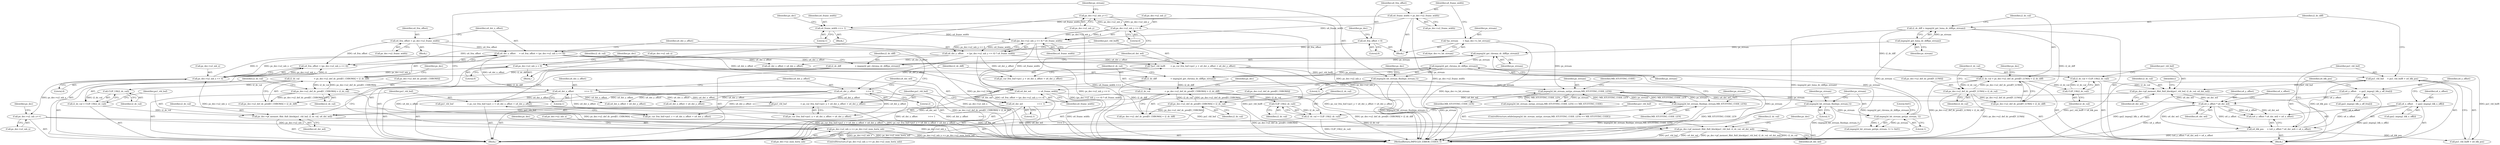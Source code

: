 digraph "1_Android_ffab15eb80630dc799eb410855c93525b75233c3_1@API" {
"1000363" [label="(Call,ps_dec->pf_memset_8bit_8x8_block(pu1_vld_buf, i2_dc_val, u4_dst_wd))"];
"1000330" [label="(Call,pu1_vld_buf                     = ps_cur_frm_buf->pu1_v + u4_dst_x_offset + u4_dst_y_offset)"];
"1000284" [label="(Call,u4_dst_x_offset                >>= 1)"];
"1000172" [label="(Call,u4_dst_x_offset     = u4_frm_offset + (ps_dec->u2_mb_x << 4))"];
"1000140" [label="(Call,u4_frm_offset = 0)"];
"1000160" [label="(Call,u4_frm_offset = ps_dec->u2_frame_width)"];
"1000176" [label="(Call,ps_dec->u2_mb_x << 4)"];
"1000400" [label="(Call,ps_dec->u2_mb_x = 0)"];
"1000392" [label="(Call,ps_dec->u2_mb_x == ps_dec->u2_num_horiz_mb)"];
"1000371" [label="(Call,ps_dec->u2_mb_x++)"];
"1000287" [label="(Call,u4_dst_y_offset                >>= 2)"];
"1000182" [label="(Call,u4_dst_y_offset     = (ps_dec->u2_mb_y << 4) * u4_frame_width)"];
"1000184" [label="(Call,(ps_dec->u2_mb_y << 4) * u4_frame_width)"];
"1000185" [label="(Call,ps_dec->u2_mb_y << 4)"];
"1000405" [label="(Call,ps_dec->u2_mb_y++)"];
"1000150" [label="(Call,u4_frame_width <<= 1)"];
"1000134" [label="(Call,u4_frame_width = ps_dec->u2_frame_width)"];
"1000359" [label="(Call,i2_dc_val = CLIP_U8(i2_dc_val))"];
"1000361" [label="(Call,CLIP_U8(i2_dc_val))"];
"1000343" [label="(Call,i2_dc_val                      = ps_dec->u2_def_dc_pred[V_CHROMA] + i2_dc_diff)"];
"1000352" [label="(Call,ps_dec->u2_def_dc_pred[V_CHROMA] = i2_dc_val)"];
"1000339" [label="(Call,i2_dc_diff                     = impeg2d_get_chroma_dc_diff(ps_stream))"];
"1000341" [label="(Call,impeg2d_get_chroma_dc_diff(ps_stream))"];
"1000304" [label="(Call,impeg2d_get_chroma_dc_diff(ps_stream))"];
"1000258" [label="(Call,impeg2d_get_luma_dc_diff(ps_stream))"];
"1000219" [label="(Call,impeg2d_bit_stream_get(ps_stream, 1))"];
"1000214" [label="(Call,impeg2d_bit_stream_flush(ps_stream,1))"];
"1000207" [label="(Call,impeg2d_bit_stream_nxt(ps_stream,MB_STUFFING_CODE_LEN))"];
"1000125" [label="(Call,*ps_stream       = &ps_dec->s_bit_stream)"];
"1000409" [label="(Call,impeg2d_bit_stream_flush(ps_stream,1))"];
"1000211" [label="(Call,impeg2d_bit_stream_flush(ps_stream,MB_STUFFING_CODE_LEN))"];
"1000326" [label="(Call,ps_dec->pf_memset_8bit_8x8_block(pu1_vld_buf, i2_dc_val, u4_dst_wd))"];
"1000293" [label="(Call,pu1_vld_buf                     = ps_cur_frm_buf->pu1_u + u4_dst_x_offset + u4_dst_y_offset)"];
"1000322" [label="(Call,i2_dc_val = CLIP_U8(i2_dc_val))"];
"1000324" [label="(Call,CLIP_U8(i2_dc_val))"];
"1000306" [label="(Call,i2_dc_val                      = ps_dec->u2_def_dc_pred[U_CHROMA] + i2_dc_diff)"];
"1000315" [label="(Call,ps_dec->u2_def_dc_pred[U_CHROMA] = i2_dc_val)"];
"1000302" [label="(Call,i2_dc_diff                     = impeg2d_get_chroma_dc_diff(ps_stream))"];
"1000290" [label="(Call,u4_dst_wd                      >>= 1)"];
"1000202" [label="(Call,u4_dst_wd           = u4_frame_width)"];
"1000280" [label="(Call,ps_dec->pf_memset_8bit_8x8_block(pu1_vld_buf, i2_dc_val, u4_dst_wd))"];
"1000251" [label="(Call,pu1_vld_buf     = pu1_vld_buf8 + u4_blk_pos)"];
"1000192" [label="(Call,*pu1_vld_buf8        = ps_cur_frm_buf->pu1_y + u4_dst_x_offset + u4_dst_y_offset)"];
"1000244" [label="(Call,u4_blk_pos     = (u4_y_offset * u4_dst_wd) + u4_x_offset)"];
"1000247" [label="(Call,u4_y_offset * u4_dst_wd)"];
"1000239" [label="(Call,u4_y_offset    = gai2_impeg2_blk_y_off_frm[i])"];
"1000234" [label="(Call,u4_x_offset    = gai2_impeg2_blk_x_off[i])"];
"1000276" [label="(Call,i2_dc_val = CLIP_U8(i2_dc_val))"];
"1000278" [label="(Call,CLIP_U8(i2_dc_val))"];
"1000260" [label="(Call,i2_dc_val = ps_dec->u2_def_dc_pred[Y_LUMA] + i2_dc_diff)"];
"1000269" [label="(Call,ps_dec->u2_def_dc_pred[Y_LUMA] = i2_dc_val)"];
"1000256" [label="(Call,i2_dc_diff = impeg2d_get_luma_dc_diff(ps_stream))"];
"1000193" [label="(Identifier,pu1_vld_buf8)"];
"1000160" [label="(Call,u4_frm_offset = ps_dec->u2_frame_width)"];
"1000173" [label="(Identifier,u4_dst_x_offset)"];
"1000430" [label="(MethodReturn,IMPEG2D_ERROR_CODES_T)"];
"1000404" [label="(Literal,0)"];
"1000345" [label="(Call,ps_dec->u2_def_dc_pred[V_CHROMA] + i2_dc_diff)"];
"1000295" [label="(Call,ps_cur_frm_buf->pu1_u + u4_dst_x_offset + u4_dst_y_offset)"];
"1000365" [label="(Identifier,i2_dc_val)"];
"1000222" [label="(Literal,0x01)"];
"1000396" [label="(Call,ps_dec->u2_num_horiz_mb)"];
"1000372" [label="(Call,ps_dec->u2_mb_x)"];
"1000216" [label="(Literal,1)"];
"1000341" [label="(Call,impeg2d_get_chroma_dc_diff(ps_stream))"];
"1000174" [label="(Call,u4_frm_offset + (ps_dec->u2_mb_x << 4))"];
"1000318" [label="(Identifier,ps_dec)"];
"1000315" [label="(Call,ps_dec->u2_def_dc_pred[U_CHROMA] = i2_dc_val)"];
"1000269" [label="(Call,ps_dec->u2_def_dc_pred[Y_LUMA] = i2_dc_val)"];
"1000328" [label="(Identifier,i2_dc_val)"];
"1000307" [label="(Identifier,i2_dc_val)"];
"1000316" [label="(Call,ps_dec->u2_def_dc_pred[U_CHROMA])"];
"1000287" [label="(Call,u4_dst_y_offset                >>= 2)"];
"1000401" [label="(Call,ps_dec->u2_mb_x)"];
"1000149" [label="(Block,)"];
"1000258" [label="(Call,impeg2d_get_luma_dc_diff(ps_stream))"];
"1000332" [label="(Call,ps_cur_frm_buf->pu1_v + u4_dst_x_offset + u4_dst_y_offset)"];
"1000321" [label="(Identifier,i2_dc_val)"];
"1000329" [label="(Identifier,u4_dst_wd)"];
"1000220" [label="(Identifier,ps_stream)"];
"1000214" [label="(Call,impeg2d_bit_stream_flush(ps_stream,1))"];
"1000323" [label="(Identifier,i2_dc_val)"];
"1000291" [label="(Identifier,u4_dst_wd)"];
"1000280" [label="(Call,ps_dec->pf_memset_8bit_8x8_block(pu1_vld_buf, i2_dc_val, u4_dst_wd))"];
"1000392" [label="(Call,ps_dec->u2_mb_x == ps_dec->u2_num_horiz_mb)"];
"1000330" [label="(Call,pu1_vld_buf                     = ps_cur_frm_buf->pu1_v + u4_dst_x_offset + u4_dst_y_offset)"];
"1000306" [label="(Call,i2_dc_val                      = ps_dec->u2_def_dc_pred[U_CHROMA] + i2_dc_diff)"];
"1000186" [label="(Call,ps_dec->u2_mb_y)"];
"1000206" [label="(Call,impeg2d_bit_stream_nxt(ps_stream,MB_STUFFING_CODE_LEN) == MB_STUFFING_CODE)"];
"1000159" [label="(Block,)"];
"1000215" [label="(Identifier,ps_stream)"];
"1000363" [label="(Call,ps_dec->pf_memset_8bit_8x8_block(pu1_vld_buf, i2_dc_val, u4_dst_wd))"];
"1000402" [label="(Identifier,ps_dec)"];
"1000208" [label="(Identifier,ps_stream)"];
"1000194" [label="(Call,ps_cur_frm_buf->pu1_y + u4_dst_x_offset + u4_dst_y_offset)"];
"1000270" [label="(Call,ps_dec->u2_def_dc_pred[Y_LUMA])"];
"1000236" [label="(Call,gai2_impeg2_blk_x_off[i])"];
"1000253" [label="(Call,pu1_vld_buf8 + u4_blk_pos)"];
"1000302" [label="(Call,i2_dc_diff                     = impeg2d_get_chroma_dc_diff(ps_stream))"];
"1000251" [label="(Call,pu1_vld_buf     = pu1_vld_buf8 + u4_blk_pos)"];
"1000272" [label="(Identifier,ps_dec)"];
"1000126" [label="(Identifier,ps_stream)"];
"1000152" [label="(Literal,1)"];
"1000411" [label="(Literal,1)"];
"1000360" [label="(Identifier,i2_dc_val)"];
"1000262" [label="(Call,ps_dec->u2_def_dc_pred[Y_LUMA] + i2_dc_diff)"];
"1000190" [label="(Identifier,u4_frame_width)"];
"1000235" [label="(Identifier,u4_x_offset)"];
"1000289" [label="(Literal,2)"];
"1000256" [label="(Call,i2_dc_diff = impeg2d_get_luma_dc_diff(ps_stream))"];
"1000286" [label="(Literal,1)"];
"1000304" [label="(Call,impeg2d_get_chroma_dc_diff(ps_stream))"];
"1000283" [label="(Identifier,u4_dst_wd)"];
"1000213" [label="(Identifier,MB_STUFFING_CODE_LEN)"];
"1000156" [label="(Identifier,ps_dec)"];
"1000284" [label="(Call,u4_dst_x_offset                >>= 1)"];
"1000134" [label="(Call,u4_frame_width = ps_dec->u2_frame_width)"];
"1000353" [label="(Call,ps_dec->u2_def_dc_pred[V_CHROMA])"];
"1000405" [label="(Call,ps_dec->u2_mb_y++)"];
"1000303" [label="(Identifier,i2_dc_diff)"];
"1000391" [label="(ControlStructure,if (ps_dec->u2_mb_x == ps_dec->u2_num_horiz_mb))"];
"1000184" [label="(Call,(ps_dec->u2_mb_y << 4) * u4_frame_width)"];
"1000140" [label="(Call,u4_frm_offset = 0)"];
"1000285" [label="(Identifier,u4_dst_x_offset)"];
"1000257" [label="(Identifier,i2_dc_diff)"];
"1000250" [label="(Identifier,u4_x_offset)"];
"1000161" [label="(Identifier,u4_frm_offset)"];
"1000189" [label="(Literal,4)"];
"1000212" [label="(Identifier,ps_stream)"];
"1000249" [label="(Identifier,u4_dst_wd)"];
"1000352" [label="(Call,ps_dec->u2_def_dc_pred[V_CHROMA] = i2_dc_val)"];
"1000141" [label="(Identifier,u4_frm_offset)"];
"1000239" [label="(Call,u4_y_offset    = gai2_impeg2_blk_y_off_frm[i])"];
"1000361" [label="(Call,CLIP_U8(i2_dc_val))"];
"1000400" [label="(Call,ps_dec->u2_mb_x = 0)"];
"1000281" [label="(Identifier,pu1_vld_buf)"];
"1000218" [label="(Call,impeg2d_bit_stream_get(ps_stream, 1) != 0x01)"];
"1000322" [label="(Call,i2_dc_val = CLIP_U8(i2_dc_val))"];
"1000192" [label="(Call,*pu1_vld_buf8        = ps_cur_frm_buf->pu1_y + u4_dst_x_offset + u4_dst_y_offset)"];
"1000221" [label="(Literal,1)"];
"1000327" [label="(Identifier,pu1_vld_buf)"];
"1000136" [label="(Call,ps_dec->u2_frame_width)"];
"1000151" [label="(Identifier,u4_frame_width)"];
"1000276" [label="(Call,i2_dc_val = CLIP_U8(i2_dc_val))"];
"1000177" [label="(Call,ps_dec->u2_mb_x)"];
"1000260" [label="(Call,i2_dc_val = ps_dec->u2_def_dc_pred[Y_LUMA] + i2_dc_diff)"];
"1000244" [label="(Call,u4_blk_pos     = (u4_y_offset * u4_dst_wd) + u4_x_offset)"];
"1000277" [label="(Identifier,i2_dc_val)"];
"1000241" [label="(Call,gai2_impeg2_blk_y_off_frm[i])"];
"1000210" [label="(Identifier,MB_STUFFING_CODE)"];
"1000366" [label="(Identifier,u4_dst_wd)"];
"1000233" [label="(Block,)"];
"1000219" [label="(Call,impeg2d_bit_stream_get(ps_stream, 1))"];
"1000207" [label="(Call,impeg2d_bit_stream_nxt(ps_stream,MB_STUFFING_CODE_LEN))"];
"1000362" [label="(Identifier,i2_dc_val)"];
"1000232" [label="(Identifier,i)"];
"1000162" [label="(Call,ps_dec->u2_frame_width)"];
"1000202" [label="(Call,u4_dst_wd           = u4_frame_width)"];
"1000369" [label="(Identifier,ps_dec)"];
"1000246" [label="(Call,(u4_y_offset * u4_dst_wd) + u4_x_offset)"];
"1000275" [label="(Identifier,i2_dc_val)"];
"1000305" [label="(Identifier,ps_stream)"];
"1000379" [label="(Identifier,ps_dec)"];
"1000343" [label="(Call,i2_dc_val                      = ps_dec->u2_def_dc_pred[V_CHROMA] + i2_dc_diff)"];
"1000371" [label="(Call,ps_dec->u2_mb_x++)"];
"1000150" [label="(Call,u4_frame_width <<= 1)"];
"1000355" [label="(Identifier,ps_dec)"];
"1000125" [label="(Call,*ps_stream       = &ps_dec->s_bit_stream)"];
"1000245" [label="(Identifier,u4_blk_pos)"];
"1000308" [label="(Call,ps_dec->u2_def_dc_pred[U_CHROMA] + i2_dc_diff)"];
"1000290" [label="(Call,u4_dst_wd                      >>= 1)"];
"1000172" [label="(Call,u4_dst_x_offset     = u4_frm_offset + (ps_dec->u2_mb_x << 4))"];
"1000182" [label="(Call,u4_dst_y_offset     = (ps_dec->u2_mb_y << 4) * u4_frame_width)"];
"1000293" [label="(Call,pu1_vld_buf                     = ps_cur_frm_buf->pu1_u + u4_dst_x_offset + u4_dst_y_offset)"];
"1000204" [label="(Identifier,u4_frame_width)"];
"1000183" [label="(Identifier,u4_dst_y_offset)"];
"1000198" [label="(Call,u4_dst_x_offset + u4_dst_y_offset)"];
"1000359" [label="(Call,i2_dc_val = CLIP_U8(i2_dc_val))"];
"1000247" [label="(Call,u4_y_offset * u4_dst_wd)"];
"1000340" [label="(Identifier,i2_dc_diff)"];
"1000127" [label="(Call,&ps_dec->s_bit_stream)"];
"1000234" [label="(Call,u4_x_offset    = gai2_impeg2_blk_x_off[i])"];
"1000203" [label="(Identifier,u4_dst_wd)"];
"1000185" [label="(Call,ps_dec->u2_mb_y << 4)"];
"1000407" [label="(Identifier,ps_dec)"];
"1000294" [label="(Identifier,pu1_vld_buf)"];
"1000180" [label="(Literal,4)"];
"1000248" [label="(Identifier,u4_y_offset)"];
"1000344" [label="(Identifier,i2_dc_val)"];
"1000292" [label="(Literal,1)"];
"1000240" [label="(Identifier,u4_y_offset)"];
"1000399" [label="(Block,)"];
"1000415" [label="(Identifier,ps_dec)"];
"1000325" [label="(Identifier,i2_dc_val)"];
"1000326" [label="(Call,ps_dec->pf_memset_8bit_8x8_block(pu1_vld_buf, i2_dc_val, u4_dst_wd))"];
"1000324" [label="(Call,CLIP_U8(i2_dc_val))"];
"1000336" [label="(Call,u4_dst_x_offset + u4_dst_y_offset)"];
"1000339" [label="(Call,i2_dc_diff                     = impeg2d_get_chroma_dc_diff(ps_stream))"];
"1000282" [label="(Identifier,i2_dc_val)"];
"1000342" [label="(Identifier,ps_stream)"];
"1000393" [label="(Call,ps_dec->u2_mb_x)"];
"1000409" [label="(Call,impeg2d_bit_stream_flush(ps_stream,1))"];
"1000410" [label="(Identifier,ps_stream)"];
"1000406" [label="(Call,ps_dec->u2_mb_y)"];
"1000331" [label="(Identifier,pu1_vld_buf)"];
"1000364" [label="(Identifier,pu1_vld_buf)"];
"1000278" [label="(Call,CLIP_U8(i2_dc_val))"];
"1000142" [label="(Literal,0)"];
"1000176" [label="(Call,ps_dec->u2_mb_x << 4)"];
"1000279" [label="(Identifier,i2_dc_val)"];
"1000261" [label="(Identifier,i2_dc_val)"];
"1000205" [label="(ControlStructure,while(impeg2d_bit_stream_nxt(ps_stream,MB_STUFFING_CODE_LEN) == MB_STUFFING_CODE))"];
"1000252" [label="(Identifier,pu1_vld_buf)"];
"1000299" [label="(Call,u4_dst_x_offset + u4_dst_y_offset)"];
"1000211" [label="(Call,impeg2d_bit_stream_flush(ps_stream,MB_STUFFING_CODE_LEN))"];
"1000146" [label="(Identifier,ps_dec)"];
"1000259" [label="(Identifier,ps_stream)"];
"1000115" [label="(Block,)"];
"1000288" [label="(Identifier,u4_dst_y_offset)"];
"1000358" [label="(Identifier,i2_dc_val)"];
"1000209" [label="(Identifier,MB_STUFFING_CODE_LEN)"];
"1000166" [label="(Block,)"];
"1000135" [label="(Identifier,u4_frame_width)"];
"1000363" -> "1000166"  [label="AST: "];
"1000363" -> "1000366"  [label="CFG: "];
"1000364" -> "1000363"  [label="AST: "];
"1000365" -> "1000363"  [label="AST: "];
"1000366" -> "1000363"  [label="AST: "];
"1000369" -> "1000363"  [label="CFG: "];
"1000363" -> "1000430"  [label="DDG: i2_dc_val"];
"1000363" -> "1000430"  [label="DDG: pu1_vld_buf"];
"1000363" -> "1000430"  [label="DDG: u4_dst_wd"];
"1000363" -> "1000430"  [label="DDG: ps_dec->pf_memset_8bit_8x8_block(pu1_vld_buf, i2_dc_val, u4_dst_wd)"];
"1000330" -> "1000363"  [label="DDG: pu1_vld_buf"];
"1000359" -> "1000363"  [label="DDG: i2_dc_val"];
"1000326" -> "1000363"  [label="DDG: u4_dst_wd"];
"1000330" -> "1000166"  [label="AST: "];
"1000330" -> "1000332"  [label="CFG: "];
"1000331" -> "1000330"  [label="AST: "];
"1000332" -> "1000330"  [label="AST: "];
"1000340" -> "1000330"  [label="CFG: "];
"1000330" -> "1000430"  [label="DDG: ps_cur_frm_buf->pu1_v + u4_dst_x_offset + u4_dst_y_offset"];
"1000284" -> "1000330"  [label="DDG: u4_dst_x_offset"];
"1000287" -> "1000330"  [label="DDG: u4_dst_y_offset"];
"1000284" -> "1000166"  [label="AST: "];
"1000284" -> "1000286"  [label="CFG: "];
"1000285" -> "1000284"  [label="AST: "];
"1000286" -> "1000284"  [label="AST: "];
"1000288" -> "1000284"  [label="CFG: "];
"1000284" -> "1000430"  [label="DDG: u4_dst_x_offset                >>= 1"];
"1000172" -> "1000284"  [label="DDG: u4_dst_x_offset"];
"1000284" -> "1000293"  [label="DDG: u4_dst_x_offset"];
"1000284" -> "1000295"  [label="DDG: u4_dst_x_offset"];
"1000284" -> "1000299"  [label="DDG: u4_dst_x_offset"];
"1000284" -> "1000332"  [label="DDG: u4_dst_x_offset"];
"1000284" -> "1000336"  [label="DDG: u4_dst_x_offset"];
"1000172" -> "1000166"  [label="AST: "];
"1000172" -> "1000174"  [label="CFG: "];
"1000173" -> "1000172"  [label="AST: "];
"1000174" -> "1000172"  [label="AST: "];
"1000183" -> "1000172"  [label="CFG: "];
"1000172" -> "1000430"  [label="DDG: u4_frm_offset + (ps_dec->u2_mb_x << 4)"];
"1000140" -> "1000172"  [label="DDG: u4_frm_offset"];
"1000160" -> "1000172"  [label="DDG: u4_frm_offset"];
"1000176" -> "1000172"  [label="DDG: ps_dec->u2_mb_x"];
"1000176" -> "1000172"  [label="DDG: 4"];
"1000172" -> "1000192"  [label="DDG: u4_dst_x_offset"];
"1000172" -> "1000194"  [label="DDG: u4_dst_x_offset"];
"1000172" -> "1000198"  [label="DDG: u4_dst_x_offset"];
"1000140" -> "1000115"  [label="AST: "];
"1000140" -> "1000142"  [label="CFG: "];
"1000141" -> "1000140"  [label="AST: "];
"1000142" -> "1000140"  [label="AST: "];
"1000146" -> "1000140"  [label="CFG: "];
"1000140" -> "1000174"  [label="DDG: u4_frm_offset"];
"1000160" -> "1000159"  [label="AST: "];
"1000160" -> "1000162"  [label="CFG: "];
"1000161" -> "1000160"  [label="AST: "];
"1000162" -> "1000160"  [label="AST: "];
"1000173" -> "1000160"  [label="CFG: "];
"1000160" -> "1000430"  [label="DDG: ps_dec->u2_frame_width"];
"1000160" -> "1000174"  [label="DDG: u4_frm_offset"];
"1000176" -> "1000174"  [label="AST: "];
"1000176" -> "1000180"  [label="CFG: "];
"1000177" -> "1000176"  [label="AST: "];
"1000180" -> "1000176"  [label="AST: "];
"1000174" -> "1000176"  [label="CFG: "];
"1000176" -> "1000174"  [label="DDG: ps_dec->u2_mb_x"];
"1000176" -> "1000174"  [label="DDG: 4"];
"1000400" -> "1000176"  [label="DDG: ps_dec->u2_mb_x"];
"1000392" -> "1000176"  [label="DDG: ps_dec->u2_mb_x"];
"1000176" -> "1000371"  [label="DDG: ps_dec->u2_mb_x"];
"1000400" -> "1000399"  [label="AST: "];
"1000400" -> "1000404"  [label="CFG: "];
"1000401" -> "1000400"  [label="AST: "];
"1000404" -> "1000400"  [label="AST: "];
"1000407" -> "1000400"  [label="CFG: "];
"1000400" -> "1000430"  [label="DDG: ps_dec->u2_mb_x"];
"1000392" -> "1000391"  [label="AST: "];
"1000392" -> "1000396"  [label="CFG: "];
"1000393" -> "1000392"  [label="AST: "];
"1000396" -> "1000392"  [label="AST: "];
"1000402" -> "1000392"  [label="CFG: "];
"1000410" -> "1000392"  [label="CFG: "];
"1000392" -> "1000430"  [label="DDG: ps_dec->u2_num_horiz_mb"];
"1000392" -> "1000430"  [label="DDG: ps_dec->u2_mb_x == ps_dec->u2_num_horiz_mb"];
"1000392" -> "1000430"  [label="DDG: ps_dec->u2_mb_x"];
"1000371" -> "1000392"  [label="DDG: ps_dec->u2_mb_x"];
"1000371" -> "1000166"  [label="AST: "];
"1000371" -> "1000372"  [label="CFG: "];
"1000372" -> "1000371"  [label="AST: "];
"1000379" -> "1000371"  [label="CFG: "];
"1000371" -> "1000430"  [label="DDG: ps_dec->u2_mb_x"];
"1000287" -> "1000166"  [label="AST: "];
"1000287" -> "1000289"  [label="CFG: "];
"1000288" -> "1000287"  [label="AST: "];
"1000289" -> "1000287"  [label="AST: "];
"1000291" -> "1000287"  [label="CFG: "];
"1000287" -> "1000430"  [label="DDG: u4_dst_y_offset                >>= 2"];
"1000182" -> "1000287"  [label="DDG: u4_dst_y_offset"];
"1000287" -> "1000293"  [label="DDG: u4_dst_y_offset"];
"1000287" -> "1000295"  [label="DDG: u4_dst_y_offset"];
"1000287" -> "1000299"  [label="DDG: u4_dst_y_offset"];
"1000287" -> "1000332"  [label="DDG: u4_dst_y_offset"];
"1000287" -> "1000336"  [label="DDG: u4_dst_y_offset"];
"1000182" -> "1000166"  [label="AST: "];
"1000182" -> "1000184"  [label="CFG: "];
"1000183" -> "1000182"  [label="AST: "];
"1000184" -> "1000182"  [label="AST: "];
"1000193" -> "1000182"  [label="CFG: "];
"1000182" -> "1000430"  [label="DDG: (ps_dec->u2_mb_y << 4) * u4_frame_width"];
"1000184" -> "1000182"  [label="DDG: ps_dec->u2_mb_y << 4"];
"1000184" -> "1000182"  [label="DDG: u4_frame_width"];
"1000182" -> "1000192"  [label="DDG: u4_dst_y_offset"];
"1000182" -> "1000194"  [label="DDG: u4_dst_y_offset"];
"1000182" -> "1000198"  [label="DDG: u4_dst_y_offset"];
"1000184" -> "1000190"  [label="CFG: "];
"1000185" -> "1000184"  [label="AST: "];
"1000190" -> "1000184"  [label="AST: "];
"1000184" -> "1000430"  [label="DDG: ps_dec->u2_mb_y << 4"];
"1000185" -> "1000184"  [label="DDG: ps_dec->u2_mb_y"];
"1000185" -> "1000184"  [label="DDG: 4"];
"1000150" -> "1000184"  [label="DDG: u4_frame_width"];
"1000134" -> "1000184"  [label="DDG: u4_frame_width"];
"1000184" -> "1000202"  [label="DDG: u4_frame_width"];
"1000185" -> "1000189"  [label="CFG: "];
"1000186" -> "1000185"  [label="AST: "];
"1000189" -> "1000185"  [label="AST: "];
"1000190" -> "1000185"  [label="CFG: "];
"1000185" -> "1000430"  [label="DDG: ps_dec->u2_mb_y"];
"1000405" -> "1000185"  [label="DDG: ps_dec->u2_mb_y"];
"1000185" -> "1000405"  [label="DDG: ps_dec->u2_mb_y"];
"1000405" -> "1000399"  [label="AST: "];
"1000405" -> "1000406"  [label="CFG: "];
"1000406" -> "1000405"  [label="AST: "];
"1000410" -> "1000405"  [label="CFG: "];
"1000405" -> "1000430"  [label="DDG: ps_dec->u2_mb_y"];
"1000150" -> "1000149"  [label="AST: "];
"1000150" -> "1000152"  [label="CFG: "];
"1000151" -> "1000150"  [label="AST: "];
"1000152" -> "1000150"  [label="AST: "];
"1000156" -> "1000150"  [label="CFG: "];
"1000150" -> "1000430"  [label="DDG: u4_frame_width <<= 1"];
"1000134" -> "1000150"  [label="DDG: u4_frame_width"];
"1000134" -> "1000115"  [label="AST: "];
"1000134" -> "1000136"  [label="CFG: "];
"1000135" -> "1000134"  [label="AST: "];
"1000136" -> "1000134"  [label="AST: "];
"1000141" -> "1000134"  [label="CFG: "];
"1000134" -> "1000430"  [label="DDG: ps_dec->u2_frame_width"];
"1000359" -> "1000166"  [label="AST: "];
"1000359" -> "1000361"  [label="CFG: "];
"1000360" -> "1000359"  [label="AST: "];
"1000361" -> "1000359"  [label="AST: "];
"1000364" -> "1000359"  [label="CFG: "];
"1000359" -> "1000430"  [label="DDG: CLIP_U8(i2_dc_val)"];
"1000361" -> "1000359"  [label="DDG: i2_dc_val"];
"1000361" -> "1000362"  [label="CFG: "];
"1000362" -> "1000361"  [label="AST: "];
"1000343" -> "1000361"  [label="DDG: i2_dc_val"];
"1000343" -> "1000166"  [label="AST: "];
"1000343" -> "1000345"  [label="CFG: "];
"1000344" -> "1000343"  [label="AST: "];
"1000345" -> "1000343"  [label="AST: "];
"1000355" -> "1000343"  [label="CFG: "];
"1000343" -> "1000430"  [label="DDG: ps_dec->u2_def_dc_pred[V_CHROMA] + i2_dc_diff"];
"1000352" -> "1000343"  [label="DDG: ps_dec->u2_def_dc_pred[V_CHROMA]"];
"1000339" -> "1000343"  [label="DDG: i2_dc_diff"];
"1000343" -> "1000352"  [label="DDG: i2_dc_val"];
"1000352" -> "1000166"  [label="AST: "];
"1000352" -> "1000358"  [label="CFG: "];
"1000353" -> "1000352"  [label="AST: "];
"1000358" -> "1000352"  [label="AST: "];
"1000360" -> "1000352"  [label="CFG: "];
"1000352" -> "1000430"  [label="DDG: ps_dec->u2_def_dc_pred[V_CHROMA]"];
"1000352" -> "1000345"  [label="DDG: ps_dec->u2_def_dc_pred[V_CHROMA]"];
"1000339" -> "1000166"  [label="AST: "];
"1000339" -> "1000341"  [label="CFG: "];
"1000340" -> "1000339"  [label="AST: "];
"1000341" -> "1000339"  [label="AST: "];
"1000344" -> "1000339"  [label="CFG: "];
"1000339" -> "1000430"  [label="DDG: impeg2d_get_chroma_dc_diff(ps_stream)"];
"1000341" -> "1000339"  [label="DDG: ps_stream"];
"1000339" -> "1000345"  [label="DDG: i2_dc_diff"];
"1000341" -> "1000342"  [label="CFG: "];
"1000342" -> "1000341"  [label="AST: "];
"1000341" -> "1000430"  [label="DDG: ps_stream"];
"1000304" -> "1000341"  [label="DDG: ps_stream"];
"1000341" -> "1000409"  [label="DDG: ps_stream"];
"1000304" -> "1000302"  [label="AST: "];
"1000304" -> "1000305"  [label="CFG: "];
"1000305" -> "1000304"  [label="AST: "];
"1000302" -> "1000304"  [label="CFG: "];
"1000304" -> "1000302"  [label="DDG: ps_stream"];
"1000258" -> "1000304"  [label="DDG: ps_stream"];
"1000219" -> "1000304"  [label="DDG: ps_stream"];
"1000258" -> "1000256"  [label="AST: "];
"1000258" -> "1000259"  [label="CFG: "];
"1000259" -> "1000258"  [label="AST: "];
"1000256" -> "1000258"  [label="CFG: "];
"1000258" -> "1000256"  [label="DDG: ps_stream"];
"1000219" -> "1000258"  [label="DDG: ps_stream"];
"1000219" -> "1000218"  [label="AST: "];
"1000219" -> "1000221"  [label="CFG: "];
"1000220" -> "1000219"  [label="AST: "];
"1000221" -> "1000219"  [label="AST: "];
"1000222" -> "1000219"  [label="CFG: "];
"1000219" -> "1000218"  [label="DDG: ps_stream"];
"1000219" -> "1000218"  [label="DDG: 1"];
"1000214" -> "1000219"  [label="DDG: ps_stream"];
"1000214" -> "1000166"  [label="AST: "];
"1000214" -> "1000216"  [label="CFG: "];
"1000215" -> "1000214"  [label="AST: "];
"1000216" -> "1000214"  [label="AST: "];
"1000220" -> "1000214"  [label="CFG: "];
"1000214" -> "1000430"  [label="DDG: impeg2d_bit_stream_flush(ps_stream,1)"];
"1000207" -> "1000214"  [label="DDG: ps_stream"];
"1000207" -> "1000206"  [label="AST: "];
"1000207" -> "1000209"  [label="CFG: "];
"1000208" -> "1000207"  [label="AST: "];
"1000209" -> "1000207"  [label="AST: "];
"1000210" -> "1000207"  [label="CFG: "];
"1000207" -> "1000430"  [label="DDG: MB_STUFFING_CODE_LEN"];
"1000207" -> "1000206"  [label="DDG: ps_stream"];
"1000207" -> "1000206"  [label="DDG: MB_STUFFING_CODE_LEN"];
"1000125" -> "1000207"  [label="DDG: ps_stream"];
"1000409" -> "1000207"  [label="DDG: ps_stream"];
"1000211" -> "1000207"  [label="DDG: ps_stream"];
"1000211" -> "1000207"  [label="DDG: MB_STUFFING_CODE_LEN"];
"1000207" -> "1000211"  [label="DDG: ps_stream"];
"1000207" -> "1000211"  [label="DDG: MB_STUFFING_CODE_LEN"];
"1000125" -> "1000115"  [label="AST: "];
"1000125" -> "1000127"  [label="CFG: "];
"1000126" -> "1000125"  [label="AST: "];
"1000127" -> "1000125"  [label="AST: "];
"1000135" -> "1000125"  [label="CFG: "];
"1000125" -> "1000430"  [label="DDG: &ps_dec->s_bit_stream"];
"1000409" -> "1000166"  [label="AST: "];
"1000409" -> "1000411"  [label="CFG: "];
"1000410" -> "1000409"  [label="AST: "];
"1000411" -> "1000409"  [label="AST: "];
"1000415" -> "1000409"  [label="CFG: "];
"1000409" -> "1000430"  [label="DDG: impeg2d_bit_stream_flush(ps_stream,1)"];
"1000409" -> "1000430"  [label="DDG: ps_stream"];
"1000211" -> "1000205"  [label="AST: "];
"1000211" -> "1000213"  [label="CFG: "];
"1000212" -> "1000211"  [label="AST: "];
"1000213" -> "1000211"  [label="AST: "];
"1000208" -> "1000211"  [label="CFG: "];
"1000211" -> "1000430"  [label="DDG: impeg2d_bit_stream_flush(ps_stream,MB_STUFFING_CODE_LEN)"];
"1000326" -> "1000166"  [label="AST: "];
"1000326" -> "1000329"  [label="CFG: "];
"1000327" -> "1000326"  [label="AST: "];
"1000328" -> "1000326"  [label="AST: "];
"1000329" -> "1000326"  [label="AST: "];
"1000331" -> "1000326"  [label="CFG: "];
"1000293" -> "1000326"  [label="DDG: pu1_vld_buf"];
"1000322" -> "1000326"  [label="DDG: i2_dc_val"];
"1000290" -> "1000326"  [label="DDG: u4_dst_wd"];
"1000293" -> "1000166"  [label="AST: "];
"1000293" -> "1000295"  [label="CFG: "];
"1000294" -> "1000293"  [label="AST: "];
"1000295" -> "1000293"  [label="AST: "];
"1000303" -> "1000293"  [label="CFG: "];
"1000293" -> "1000430"  [label="DDG: ps_cur_frm_buf->pu1_u + u4_dst_x_offset + u4_dst_y_offset"];
"1000322" -> "1000166"  [label="AST: "];
"1000322" -> "1000324"  [label="CFG: "];
"1000323" -> "1000322"  [label="AST: "];
"1000324" -> "1000322"  [label="AST: "];
"1000327" -> "1000322"  [label="CFG: "];
"1000324" -> "1000322"  [label="DDG: i2_dc_val"];
"1000324" -> "1000325"  [label="CFG: "];
"1000325" -> "1000324"  [label="AST: "];
"1000306" -> "1000324"  [label="DDG: i2_dc_val"];
"1000306" -> "1000166"  [label="AST: "];
"1000306" -> "1000308"  [label="CFG: "];
"1000307" -> "1000306"  [label="AST: "];
"1000308" -> "1000306"  [label="AST: "];
"1000318" -> "1000306"  [label="CFG: "];
"1000306" -> "1000430"  [label="DDG: ps_dec->u2_def_dc_pred[U_CHROMA] + i2_dc_diff"];
"1000315" -> "1000306"  [label="DDG: ps_dec->u2_def_dc_pred[U_CHROMA]"];
"1000302" -> "1000306"  [label="DDG: i2_dc_diff"];
"1000306" -> "1000315"  [label="DDG: i2_dc_val"];
"1000315" -> "1000166"  [label="AST: "];
"1000315" -> "1000321"  [label="CFG: "];
"1000316" -> "1000315"  [label="AST: "];
"1000321" -> "1000315"  [label="AST: "];
"1000323" -> "1000315"  [label="CFG: "];
"1000315" -> "1000430"  [label="DDG: ps_dec->u2_def_dc_pred[U_CHROMA]"];
"1000315" -> "1000308"  [label="DDG: ps_dec->u2_def_dc_pred[U_CHROMA]"];
"1000302" -> "1000166"  [label="AST: "];
"1000303" -> "1000302"  [label="AST: "];
"1000307" -> "1000302"  [label="CFG: "];
"1000302" -> "1000308"  [label="DDG: i2_dc_diff"];
"1000290" -> "1000166"  [label="AST: "];
"1000290" -> "1000292"  [label="CFG: "];
"1000291" -> "1000290"  [label="AST: "];
"1000292" -> "1000290"  [label="AST: "];
"1000294" -> "1000290"  [label="CFG: "];
"1000290" -> "1000430"  [label="DDG: u4_dst_wd                      >>= 1"];
"1000202" -> "1000290"  [label="DDG: u4_dst_wd"];
"1000280" -> "1000290"  [label="DDG: u4_dst_wd"];
"1000202" -> "1000166"  [label="AST: "];
"1000202" -> "1000204"  [label="CFG: "];
"1000203" -> "1000202"  [label="AST: "];
"1000204" -> "1000202"  [label="AST: "];
"1000208" -> "1000202"  [label="CFG: "];
"1000202" -> "1000430"  [label="DDG: u4_frame_width"];
"1000202" -> "1000247"  [label="DDG: u4_dst_wd"];
"1000280" -> "1000233"  [label="AST: "];
"1000280" -> "1000283"  [label="CFG: "];
"1000281" -> "1000280"  [label="AST: "];
"1000282" -> "1000280"  [label="AST: "];
"1000283" -> "1000280"  [label="AST: "];
"1000232" -> "1000280"  [label="CFG: "];
"1000280" -> "1000247"  [label="DDG: u4_dst_wd"];
"1000251" -> "1000280"  [label="DDG: pu1_vld_buf"];
"1000276" -> "1000280"  [label="DDG: i2_dc_val"];
"1000247" -> "1000280"  [label="DDG: u4_dst_wd"];
"1000251" -> "1000233"  [label="AST: "];
"1000251" -> "1000253"  [label="CFG: "];
"1000252" -> "1000251"  [label="AST: "];
"1000253" -> "1000251"  [label="AST: "];
"1000257" -> "1000251"  [label="CFG: "];
"1000251" -> "1000430"  [label="DDG: pu1_vld_buf8 + u4_blk_pos"];
"1000192" -> "1000251"  [label="DDG: pu1_vld_buf8"];
"1000244" -> "1000251"  [label="DDG: u4_blk_pos"];
"1000192" -> "1000166"  [label="AST: "];
"1000192" -> "1000194"  [label="CFG: "];
"1000193" -> "1000192"  [label="AST: "];
"1000194" -> "1000192"  [label="AST: "];
"1000203" -> "1000192"  [label="CFG: "];
"1000192" -> "1000430"  [label="DDG: ps_cur_frm_buf->pu1_y + u4_dst_x_offset + u4_dst_y_offset"];
"1000192" -> "1000430"  [label="DDG: pu1_vld_buf8"];
"1000192" -> "1000253"  [label="DDG: pu1_vld_buf8"];
"1000244" -> "1000233"  [label="AST: "];
"1000244" -> "1000246"  [label="CFG: "];
"1000245" -> "1000244"  [label="AST: "];
"1000246" -> "1000244"  [label="AST: "];
"1000252" -> "1000244"  [label="CFG: "];
"1000244" -> "1000430"  [label="DDG: (u4_y_offset * u4_dst_wd) + u4_x_offset"];
"1000247" -> "1000244"  [label="DDG: u4_y_offset"];
"1000247" -> "1000244"  [label="DDG: u4_dst_wd"];
"1000234" -> "1000244"  [label="DDG: u4_x_offset"];
"1000244" -> "1000253"  [label="DDG: u4_blk_pos"];
"1000247" -> "1000246"  [label="AST: "];
"1000247" -> "1000249"  [label="CFG: "];
"1000248" -> "1000247"  [label="AST: "];
"1000249" -> "1000247"  [label="AST: "];
"1000250" -> "1000247"  [label="CFG: "];
"1000247" -> "1000430"  [label="DDG: u4_y_offset"];
"1000247" -> "1000246"  [label="DDG: u4_y_offset"];
"1000247" -> "1000246"  [label="DDG: u4_dst_wd"];
"1000239" -> "1000247"  [label="DDG: u4_y_offset"];
"1000239" -> "1000233"  [label="AST: "];
"1000239" -> "1000241"  [label="CFG: "];
"1000240" -> "1000239"  [label="AST: "];
"1000241" -> "1000239"  [label="AST: "];
"1000245" -> "1000239"  [label="CFG: "];
"1000239" -> "1000430"  [label="DDG: gai2_impeg2_blk_y_off_frm[i]"];
"1000234" -> "1000233"  [label="AST: "];
"1000234" -> "1000236"  [label="CFG: "];
"1000235" -> "1000234"  [label="AST: "];
"1000236" -> "1000234"  [label="AST: "];
"1000240" -> "1000234"  [label="CFG: "];
"1000234" -> "1000430"  [label="DDG: gai2_impeg2_blk_x_off[i]"];
"1000234" -> "1000246"  [label="DDG: u4_x_offset"];
"1000276" -> "1000233"  [label="AST: "];
"1000276" -> "1000278"  [label="CFG: "];
"1000277" -> "1000276"  [label="AST: "];
"1000278" -> "1000276"  [label="AST: "];
"1000281" -> "1000276"  [label="CFG: "];
"1000278" -> "1000276"  [label="DDG: i2_dc_val"];
"1000278" -> "1000279"  [label="CFG: "];
"1000279" -> "1000278"  [label="AST: "];
"1000260" -> "1000278"  [label="DDG: i2_dc_val"];
"1000260" -> "1000233"  [label="AST: "];
"1000260" -> "1000262"  [label="CFG: "];
"1000261" -> "1000260"  [label="AST: "];
"1000262" -> "1000260"  [label="AST: "];
"1000272" -> "1000260"  [label="CFG: "];
"1000260" -> "1000430"  [label="DDG: ps_dec->u2_def_dc_pred[Y_LUMA] + i2_dc_diff"];
"1000269" -> "1000260"  [label="DDG: ps_dec->u2_def_dc_pred[Y_LUMA]"];
"1000256" -> "1000260"  [label="DDG: i2_dc_diff"];
"1000260" -> "1000269"  [label="DDG: i2_dc_val"];
"1000269" -> "1000233"  [label="AST: "];
"1000269" -> "1000275"  [label="CFG: "];
"1000270" -> "1000269"  [label="AST: "];
"1000275" -> "1000269"  [label="AST: "];
"1000277" -> "1000269"  [label="CFG: "];
"1000269" -> "1000430"  [label="DDG: ps_dec->u2_def_dc_pred[Y_LUMA]"];
"1000269" -> "1000262"  [label="DDG: ps_dec->u2_def_dc_pred[Y_LUMA]"];
"1000256" -> "1000233"  [label="AST: "];
"1000257" -> "1000256"  [label="AST: "];
"1000261" -> "1000256"  [label="CFG: "];
"1000256" -> "1000430"  [label="DDG: impeg2d_get_luma_dc_diff(ps_stream)"];
"1000256" -> "1000262"  [label="DDG: i2_dc_diff"];
}
